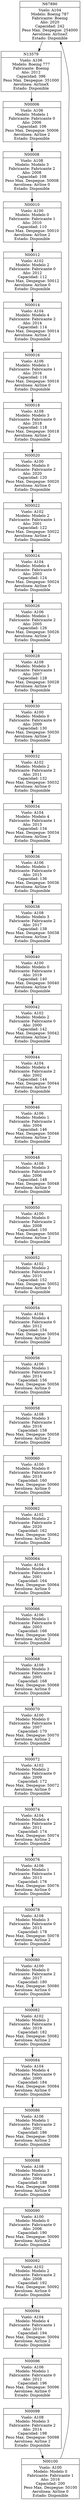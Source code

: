 digraph AvionesDisponibles {
  node [shape=record];
  nodo0x56030d34cc10 [label="{{N67890}|{Vuelo: A104\nModelo: Boeing 787\nFabricante: Boeing\nAño: 2020\nCapacidad: 242\nPeso Max. Despegue: 254000\nAerolinea: AirlineZ\nEstado: Disponible}}"];
  nodo0x56030d34cc10 -> nodo0x56030d34cd20;
  nodo0x56030d34cd20 [label="{{N13579}|{Vuelo: A106\nModelo: Boeing 777\nFabricante: Boeing\nAño: 2012\nCapacidad: 396\nPeso Max. Despegue: 351000\nAerolinea: AirlineX\nEstado: Disponible}}"];
  nodo0x56030d34cd20 -> nodo0x56030d34cf40;
  nodo0x56030d34cf40 [label="{{N00006}|{Vuelo: A106\nModelo: Modelo 1\nFabricante: Fabricante 0\nAño: 2006\nCapacidad: 106\nPeso Max. Despegue: 50006\nAerolinea: Airline 2\nEstado: Disponible}}"];
  nodo0x56030d34cf40 -> nodo0x56030d34d160;
  nodo0x56030d34d160 [label="{{N00008}|{Vuelo: A108\nModelo: Modelo 3\nFabricante: Fabricante 2\nAño: 2008\nCapacidad: 108\nPeso Max. Despegue: 50008\nAerolinea: Airline 0\nEstado: Disponible}}"];
  nodo0x56030d34d160 -> nodo0x56030d34d380;
  nodo0x56030d34d380 [label="{{N00010}|{Vuelo: A100\nModelo: Modelo 0\nFabricante: Fabricante 1\nAño: 2010\nCapacidad: 110\nPeso Max. Despegue: 50010\nAerolinea: Airline 2\nEstado: Disponible}}"];
  nodo0x56030d34d380 -> nodo0x56030d34d5a0;
  nodo0x56030d34d5a0 [label="{{N00012}|{Vuelo: A102\nModelo: Modelo 2\nFabricante: Fabricante 0\nAño: 2012\nCapacidad: 112\nPeso Max. Despegue: 50012\nAerolinea: Airline 0\nEstado: Disponible}}"];
  nodo0x56030d34d5a0 -> nodo0x56030d34d7c0;
  nodo0x56030d34d7c0 [label="{{N00014}|{Vuelo: A104\nModelo: Modelo 4\nFabricante: Fabricante 2\nAño: 2014\nCapacidad: 114\nPeso Max. Despegue: 50014\nAerolinea: Airline 2\nEstado: Disponible}}"];
  nodo0x56030d34d7c0 -> nodo0x56030d34d9e0;
  nodo0x56030d34d9e0 [label="{{N00016}|{Vuelo: A106\nModelo: Modelo 1\nFabricante: Fabricante 1\nAño: 2016\nCapacidad: 116\nPeso Max. Despegue: 50016\nAerolinea: Airline 0\nEstado: Disponible}}"];
  nodo0x56030d34d9e0 -> nodo0x56030d34dc00;
  nodo0x56030d34dc00 [label="{{N00018}|{Vuelo: A108\nModelo: Modelo 3\nFabricante: Fabricante 0\nAño: 2018\nCapacidad: 118\nPeso Max. Despegue: 50018\nAerolinea: Airline 2\nEstado: Disponible}}"];
  nodo0x56030d34dc00 -> nodo0x56030d34de20;
  nodo0x56030d34de20 [label="{{N00020}|{Vuelo: A100\nModelo: Modelo 0\nFabricante: Fabricante 2\nAño: 2020\nCapacidad: 120\nPeso Max. Despegue: 50020\nAerolinea: Airline 0\nEstado: Disponible}}"];
  nodo0x56030d34de20 -> nodo0x56030d34e040;
  nodo0x56030d34e040 [label="{{N00022}|{Vuelo: A102\nModelo: Modelo 2\nFabricante: Fabricante 1\nAño: 2001\nCapacidad: 122\nPeso Max. Despegue: 50022\nAerolinea: Airline 2\nEstado: Disponible}}"];
  nodo0x56030d34e040 -> nodo0x56030d34e260;
  nodo0x56030d34e260 [label="{{N00024}|{Vuelo: A104\nModelo: Modelo 4\nFabricante: Fabricante 0\nAño: 2003\nCapacidad: 124\nPeso Max. Despegue: 50024\nAerolinea: Airline 0\nEstado: Disponible}}"];
  nodo0x56030d34e260 -> nodo0x56030d34e480;
  nodo0x56030d34e480 [label="{{N00026}|{Vuelo: A106\nModelo: Modelo 1\nFabricante: Fabricante 2\nAño: 2005\nCapacidad: 126\nPeso Max. Despegue: 50026\nAerolinea: Airline 2\nEstado: Disponible}}"];
  nodo0x56030d34e480 -> nodo0x56030d34e6a0;
  nodo0x56030d34e6a0 [label="{{N00028}|{Vuelo: A108\nModelo: Modelo 3\nFabricante: Fabricante 1\nAño: 2007\nCapacidad: 128\nPeso Max. Despegue: 50028\nAerolinea: Airline 0\nEstado: Disponible}}"];
  nodo0x56030d34e6a0 -> nodo0x56030d34e8c0;
  nodo0x56030d34e8c0 [label="{{N00030}|{Vuelo: A100\nModelo: Modelo 0\nFabricante: Fabricante 0\nAño: 2009\nCapacidad: 130\nPeso Max. Despegue: 50030\nAerolinea: Airline 2\nEstado: Disponible}}"];
  nodo0x56030d34e8c0 -> nodo0x56030d34eae0;
  nodo0x56030d34eae0 [label="{{N00032}|{Vuelo: A102\nModelo: Modelo 2\nFabricante: Fabricante 2\nAño: 2011\nCapacidad: 132\nPeso Max. Despegue: 50032\nAerolinea: Airline 0\nEstado: Disponible}}"];
  nodo0x56030d34eae0 -> nodo0x56030d34ed00;
  nodo0x56030d34ed00 [label="{{N00034}|{Vuelo: A104\nModelo: Modelo 4\nFabricante: Fabricante 1\nAño: 2013\nCapacidad: 134\nPeso Max. Despegue: 50034\nAerolinea: Airline 2\nEstado: Disponible}}"];
  nodo0x56030d34ed00 -> nodo0x56030d34ef20;
  nodo0x56030d34ef20 [label="{{N00036}|{Vuelo: A106\nModelo: Modelo 1\nFabricante: Fabricante 0\nAño: 2015\nCapacidad: 136\nPeso Max. Despegue: 50036\nAerolinea: Airline 0\nEstado: Disponible}}"];
  nodo0x56030d34ef20 -> nodo0x56030d34f140;
  nodo0x56030d34f140 [label="{{N00038}|{Vuelo: A108\nModelo: Modelo 3\nFabricante: Fabricante 2\nAño: 2017\nCapacidad: 138\nPeso Max. Despegue: 50038\nAerolinea: Airline 2\nEstado: Disponible}}"];
  nodo0x56030d34f140 -> nodo0x56030d34f360;
  nodo0x56030d34f360 [label="{{N00040}|{Vuelo: A100\nModelo: Modelo 0\nFabricante: Fabricante 1\nAño: 2019\nCapacidad: 140\nPeso Max. Despegue: 50040\nAerolinea: Airline 0\nEstado: Disponible}}"];
  nodo0x56030d34f360 -> nodo0x56030d34f580;
  nodo0x56030d34f580 [label="{{N00042}|{Vuelo: A102\nModelo: Modelo 2\nFabricante: Fabricante 0\nAño: 2000\nCapacidad: 142\nPeso Max. Despegue: 50042\nAerolinea: Airline 2\nEstado: Disponible}}"];
  nodo0x56030d34f580 -> nodo0x56030d34f7a0;
  nodo0x56030d34f7a0 [label="{{N00044}|{Vuelo: A104\nModelo: Modelo 4\nFabricante: Fabricante 2\nAño: 2002\nCapacidad: 144\nPeso Max. Despegue: 50044\nAerolinea: Airline 0\nEstado: Disponible}}"];
  nodo0x56030d34f7a0 -> nodo0x56030d34f9c0;
  nodo0x56030d34f9c0 [label="{{N00046}|{Vuelo: A106\nModelo: Modelo 1\nFabricante: Fabricante 1\nAño: 2004\nCapacidad: 146\nPeso Max. Despegue: 50046\nAerolinea: Airline 2\nEstado: Disponible}}"];
  nodo0x56030d34f9c0 -> nodo0x56030d34fbe0;
  nodo0x56030d34fbe0 [label="{{N00048}|{Vuelo: A108\nModelo: Modelo 3\nFabricante: Fabricante 0\nAño: 2006\nCapacidad: 148\nPeso Max. Despegue: 50048\nAerolinea: Airline 0\nEstado: Disponible}}"];
  nodo0x56030d34fbe0 -> nodo0x56030d34fe00;
  nodo0x56030d34fe00 [label="{{N00050}|{Vuelo: A100\nModelo: Modelo 0\nFabricante: Fabricante 2\nAño: 2008\nCapacidad: 150\nPeso Max. Despegue: 50050\nAerolinea: Airline 2\nEstado: Disponible}}"];
  nodo0x56030d34fe00 -> nodo0x56030d350020;
  nodo0x56030d350020 [label="{{N00052}|{Vuelo: A102\nModelo: Modelo 2\nFabricante: Fabricante 1\nAño: 2010\nCapacidad: 152\nPeso Max. Despegue: 50052\nAerolinea: Airline 0\nEstado: Disponible}}"];
  nodo0x56030d350020 -> nodo0x56030d350240;
  nodo0x56030d350240 [label="{{N00054}|{Vuelo: A104\nModelo: Modelo 4\nFabricante: Fabricante 0\nAño: 2012\nCapacidad: 154\nPeso Max. Despegue: 50054\nAerolinea: Airline 2\nEstado: Disponible}}"];
  nodo0x56030d350240 -> nodo0x56030d350460;
  nodo0x56030d350460 [label="{{N00056}|{Vuelo: A106\nModelo: Modelo 1\nFabricante: Fabricante 2\nAño: 2014\nCapacidad: 156\nPeso Max. Despegue: 50056\nAerolinea: Airline 0\nEstado: Disponible}}"];
  nodo0x56030d350460 -> nodo0x56030d350680;
  nodo0x56030d350680 [label="{{N00058}|{Vuelo: A108\nModelo: Modelo 3\nFabricante: Fabricante 1\nAño: 2016\nCapacidad: 158\nPeso Max. Despegue: 50058\nAerolinea: Airline 2\nEstado: Disponible}}"];
  nodo0x56030d350680 -> nodo0x56030d3508a0;
  nodo0x56030d3508a0 [label="{{N00060}|{Vuelo: A100\nModelo: Modelo 0\nFabricante: Fabricante 0\nAño: 2018\nCapacidad: 160\nPeso Max. Despegue: 50060\nAerolinea: Airline 0\nEstado: Disponible}}"];
  nodo0x56030d3508a0 -> nodo0x56030d350ac0;
  nodo0x56030d350ac0 [label="{{N00062}|{Vuelo: A102\nModelo: Modelo 2\nFabricante: Fabricante 2\nAño: 2020\nCapacidad: 162\nPeso Max. Despegue: 50062\nAerolinea: Airline 2\nEstado: Disponible}}"];
  nodo0x56030d350ac0 -> nodo0x56030d350ce0;
  nodo0x56030d350ce0 [label="{{N00064}|{Vuelo: A104\nModelo: Modelo 4\nFabricante: Fabricante 1\nAño: 2001\nCapacidad: 164\nPeso Max. Despegue: 50064\nAerolinea: Airline 0\nEstado: Disponible}}"];
  nodo0x56030d350ce0 -> nodo0x56030d350f00;
  nodo0x56030d350f00 [label="{{N00066}|{Vuelo: A106\nModelo: Modelo 1\nFabricante: Fabricante 0\nAño: 2003\nCapacidad: 166\nPeso Max. Despegue: 50066\nAerolinea: Airline 2\nEstado: Disponible}}"];
  nodo0x56030d350f00 -> nodo0x56030d351120;
  nodo0x56030d351120 [label="{{N00068}|{Vuelo: A108\nModelo: Modelo 3\nFabricante: Fabricante 2\nAño: 2005\nCapacidad: 168\nPeso Max. Despegue: 50068\nAerolinea: Airline 0\nEstado: Disponible}}"];
  nodo0x56030d351120 -> nodo0x56030d351340;
  nodo0x56030d351340 [label="{{N00070}|{Vuelo: A100\nModelo: Modelo 0\nFabricante: Fabricante 1\nAño: 2007\nCapacidad: 170\nPeso Max. Despegue: 50070\nAerolinea: Airline 2\nEstado: Disponible}}"];
  nodo0x56030d351340 -> nodo0x56030d351560;
  nodo0x56030d351560 [label="{{N00072}|{Vuelo: A102\nModelo: Modelo 2\nFabricante: Fabricante 0\nAño: 2009\nCapacidad: 172\nPeso Max. Despegue: 50072\nAerolinea: Airline 0\nEstado: Disponible}}"];
  nodo0x56030d351560 -> nodo0x56030d351780;
  nodo0x56030d351780 [label="{{N00074}|{Vuelo: A104\nModelo: Modelo 4\nFabricante: Fabricante 2\nAño: 2011\nCapacidad: 174\nPeso Max. Despegue: 50074\nAerolinea: Airline 2\nEstado: Disponible}}"];
  nodo0x56030d351780 -> nodo0x56030d3519a0;
  nodo0x56030d3519a0 [label="{{N00076}|{Vuelo: A106\nModelo: Modelo 1\nFabricante: Fabricante 1\nAño: 2013\nCapacidad: 176\nPeso Max. Despegue: 50076\nAerolinea: Airline 0\nEstado: Disponible}}"];
  nodo0x56030d3519a0 -> nodo0x56030d351bc0;
  nodo0x56030d351bc0 [label="{{N00078}|{Vuelo: A108\nModelo: Modelo 3\nFabricante: Fabricante 0\nAño: 2015\nCapacidad: 178\nPeso Max. Despegue: 50078\nAerolinea: Airline 2\nEstado: Disponible}}"];
  nodo0x56030d351bc0 -> nodo0x56030d351de0;
  nodo0x56030d351de0 [label="{{N00080}|{Vuelo: A100\nModelo: Modelo 0\nFabricante: Fabricante 2\nAño: 2017\nCapacidad: 180\nPeso Max. Despegue: 50080\nAerolinea: Airline 0\nEstado: Disponible}}"];
  nodo0x56030d351de0 -> nodo0x56030d352000;
  nodo0x56030d352000 [label="{{N00082}|{Vuelo: A102\nModelo: Modelo 2\nFabricante: Fabricante 1\nAño: 2019\nCapacidad: 182\nPeso Max. Despegue: 50082\nAerolinea: Airline 2\nEstado: Disponible}}"];
  nodo0x56030d352000 -> nodo0x56030d352220;
  nodo0x56030d352220 [label="{{N00084}|{Vuelo: A104\nModelo: Modelo 4\nFabricante: Fabricante 0\nAño: 2000\nCapacidad: 184\nPeso Max. Despegue: 50084\nAerolinea: Airline 0\nEstado: Disponible}}"];
  nodo0x56030d352220 -> nodo0x56030d352440;
  nodo0x56030d352440 [label="{{N00086}|{Vuelo: A106\nModelo: Modelo 1\nFabricante: Fabricante 2\nAño: 2002\nCapacidad: 186\nPeso Max. Despegue: 50086\nAerolinea: Airline 2\nEstado: Disponible}}"];
  nodo0x56030d352440 -> nodo0x56030d352660;
  nodo0x56030d352660 [label="{{N00088}|{Vuelo: A108\nModelo: Modelo 3\nFabricante: Fabricante 1\nAño: 2004\nCapacidad: 188\nPeso Max. Despegue: 50088\nAerolinea: Airline 0\nEstado: Disponible}}"];
  nodo0x56030d352660 -> nodo0x56030d352880;
  nodo0x56030d352880 [label="{{N00090}|{Vuelo: A100\nModelo: Modelo 0\nFabricante: Fabricante 0\nAño: 2006\nCapacidad: 190\nPeso Max. Despegue: 50090\nAerolinea: Airline 2\nEstado: Disponible}}"];
  nodo0x56030d352880 -> nodo0x56030d352aa0;
  nodo0x56030d352aa0 [label="{{N00092}|{Vuelo: A102\nModelo: Modelo 2\nFabricante: Fabricante 2\nAño: 2008\nCapacidad: 192\nPeso Max. Despegue: 50092\nAerolinea: Airline 0\nEstado: Disponible}}"];
  nodo0x56030d352aa0 -> nodo0x56030d352cc0;
  nodo0x56030d352cc0 [label="{{N00094}|{Vuelo: A104\nModelo: Modelo 4\nFabricante: Fabricante 1\nAño: 2010\nCapacidad: 194\nPeso Max. Despegue: 50094\nAerolinea: Airline 2\nEstado: Disponible}}"];
  nodo0x56030d352cc0 -> nodo0x56030d352ee0;
  nodo0x56030d352ee0 [label="{{N00096}|{Vuelo: A106\nModelo: Modelo 1\nFabricante: Fabricante 0\nAño: 2012\nCapacidad: 196\nPeso Max. Despegue: 50096\nAerolinea: Airline 0\nEstado: Disponible}}"];
  nodo0x56030d352ee0 -> nodo0x56030d353100;
  nodo0x56030d353100 [label="{{N00098}|{Vuelo: A108\nModelo: Modelo 3\nFabricante: Fabricante 2\nAño: 2014\nCapacidad: 198\nPeso Max. Despegue: 50098\nAerolinea: Airline 2\nEstado: Disponible}}"];
  nodo0x56030d353100 -> nodo0x56030d353320;
  nodo0x56030d353320 [label="{{N00100}|{Vuelo: A100\nModelo: Modelo 0\nFabricante: Fabricante 1\nAño: 2016\nCapacidad: 200\nPeso Max. Despegue: 50100\nAerolinea: Airline 0\nEstado: Disponible}}"];
  nodo0x56030d353320 -> nodo0x56030d34cc10;
}
